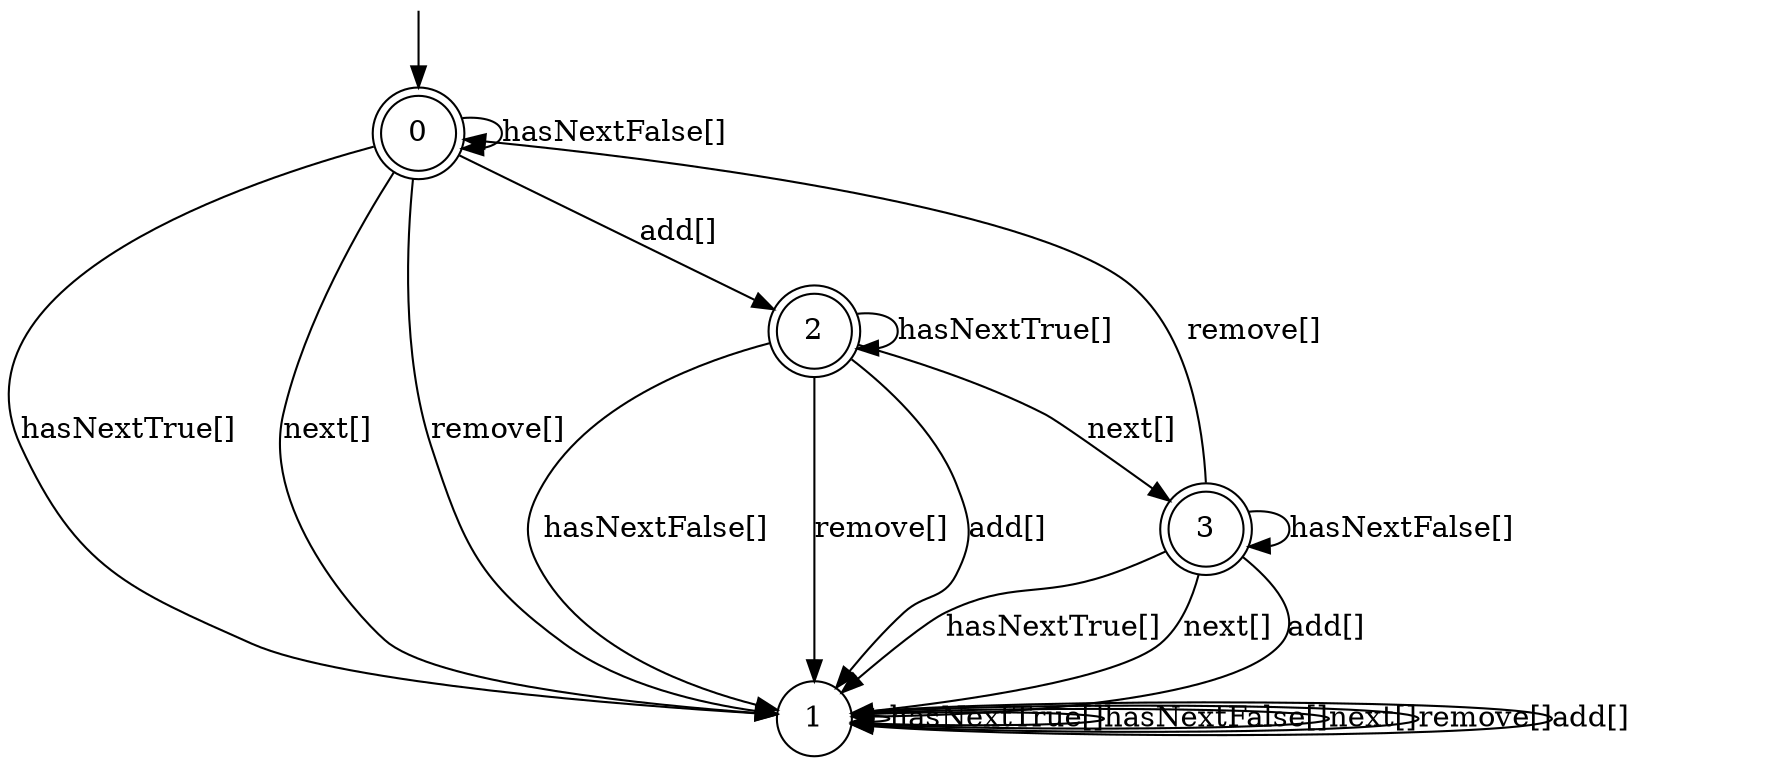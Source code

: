 digraph g {

	s0 [shape="doublecircle" label="0"];
	s1 [shape="circle" label="1"];
	s2 [shape="doublecircle" label="2"];
	s3 [shape="doublecircle" label="3"];
	s0 -> s1 [label="hasNextTrue[]"];
	s0 -> s0 [label="hasNextFalse[]"];
	s0 -> s1 [label="next[]"];
	s0 -> s1 [label="remove[]"];
	s0 -> s2 [label="add[]"];
	s1 -> s1 [label="hasNextTrue[]"];
	s1 -> s1 [label="hasNextFalse[]"];
	s1 -> s1 [label="next[]"];
	s1 -> s1 [label="remove[]"];
	s1 -> s1 [label="add[]"];
	s2 -> s2 [label="hasNextTrue[]"];
	s2 -> s1 [label="hasNextFalse[]"];
	s2 -> s3 [label="next[]"];
	s2 -> s1 [label="remove[]"];
	s2 -> s1 [label="add[]"];
	s3 -> s1 [label="hasNextTrue[]"];
	s3 -> s3 [label="hasNextFalse[]"];
	s3 -> s1 [label="next[]"];
	s3 -> s0 [label="remove[]"];
	s3 -> s1 [label="add[]"];

__start0 [label="" shape="none" width="0" height="0"];
__start0 -> s0;

}
